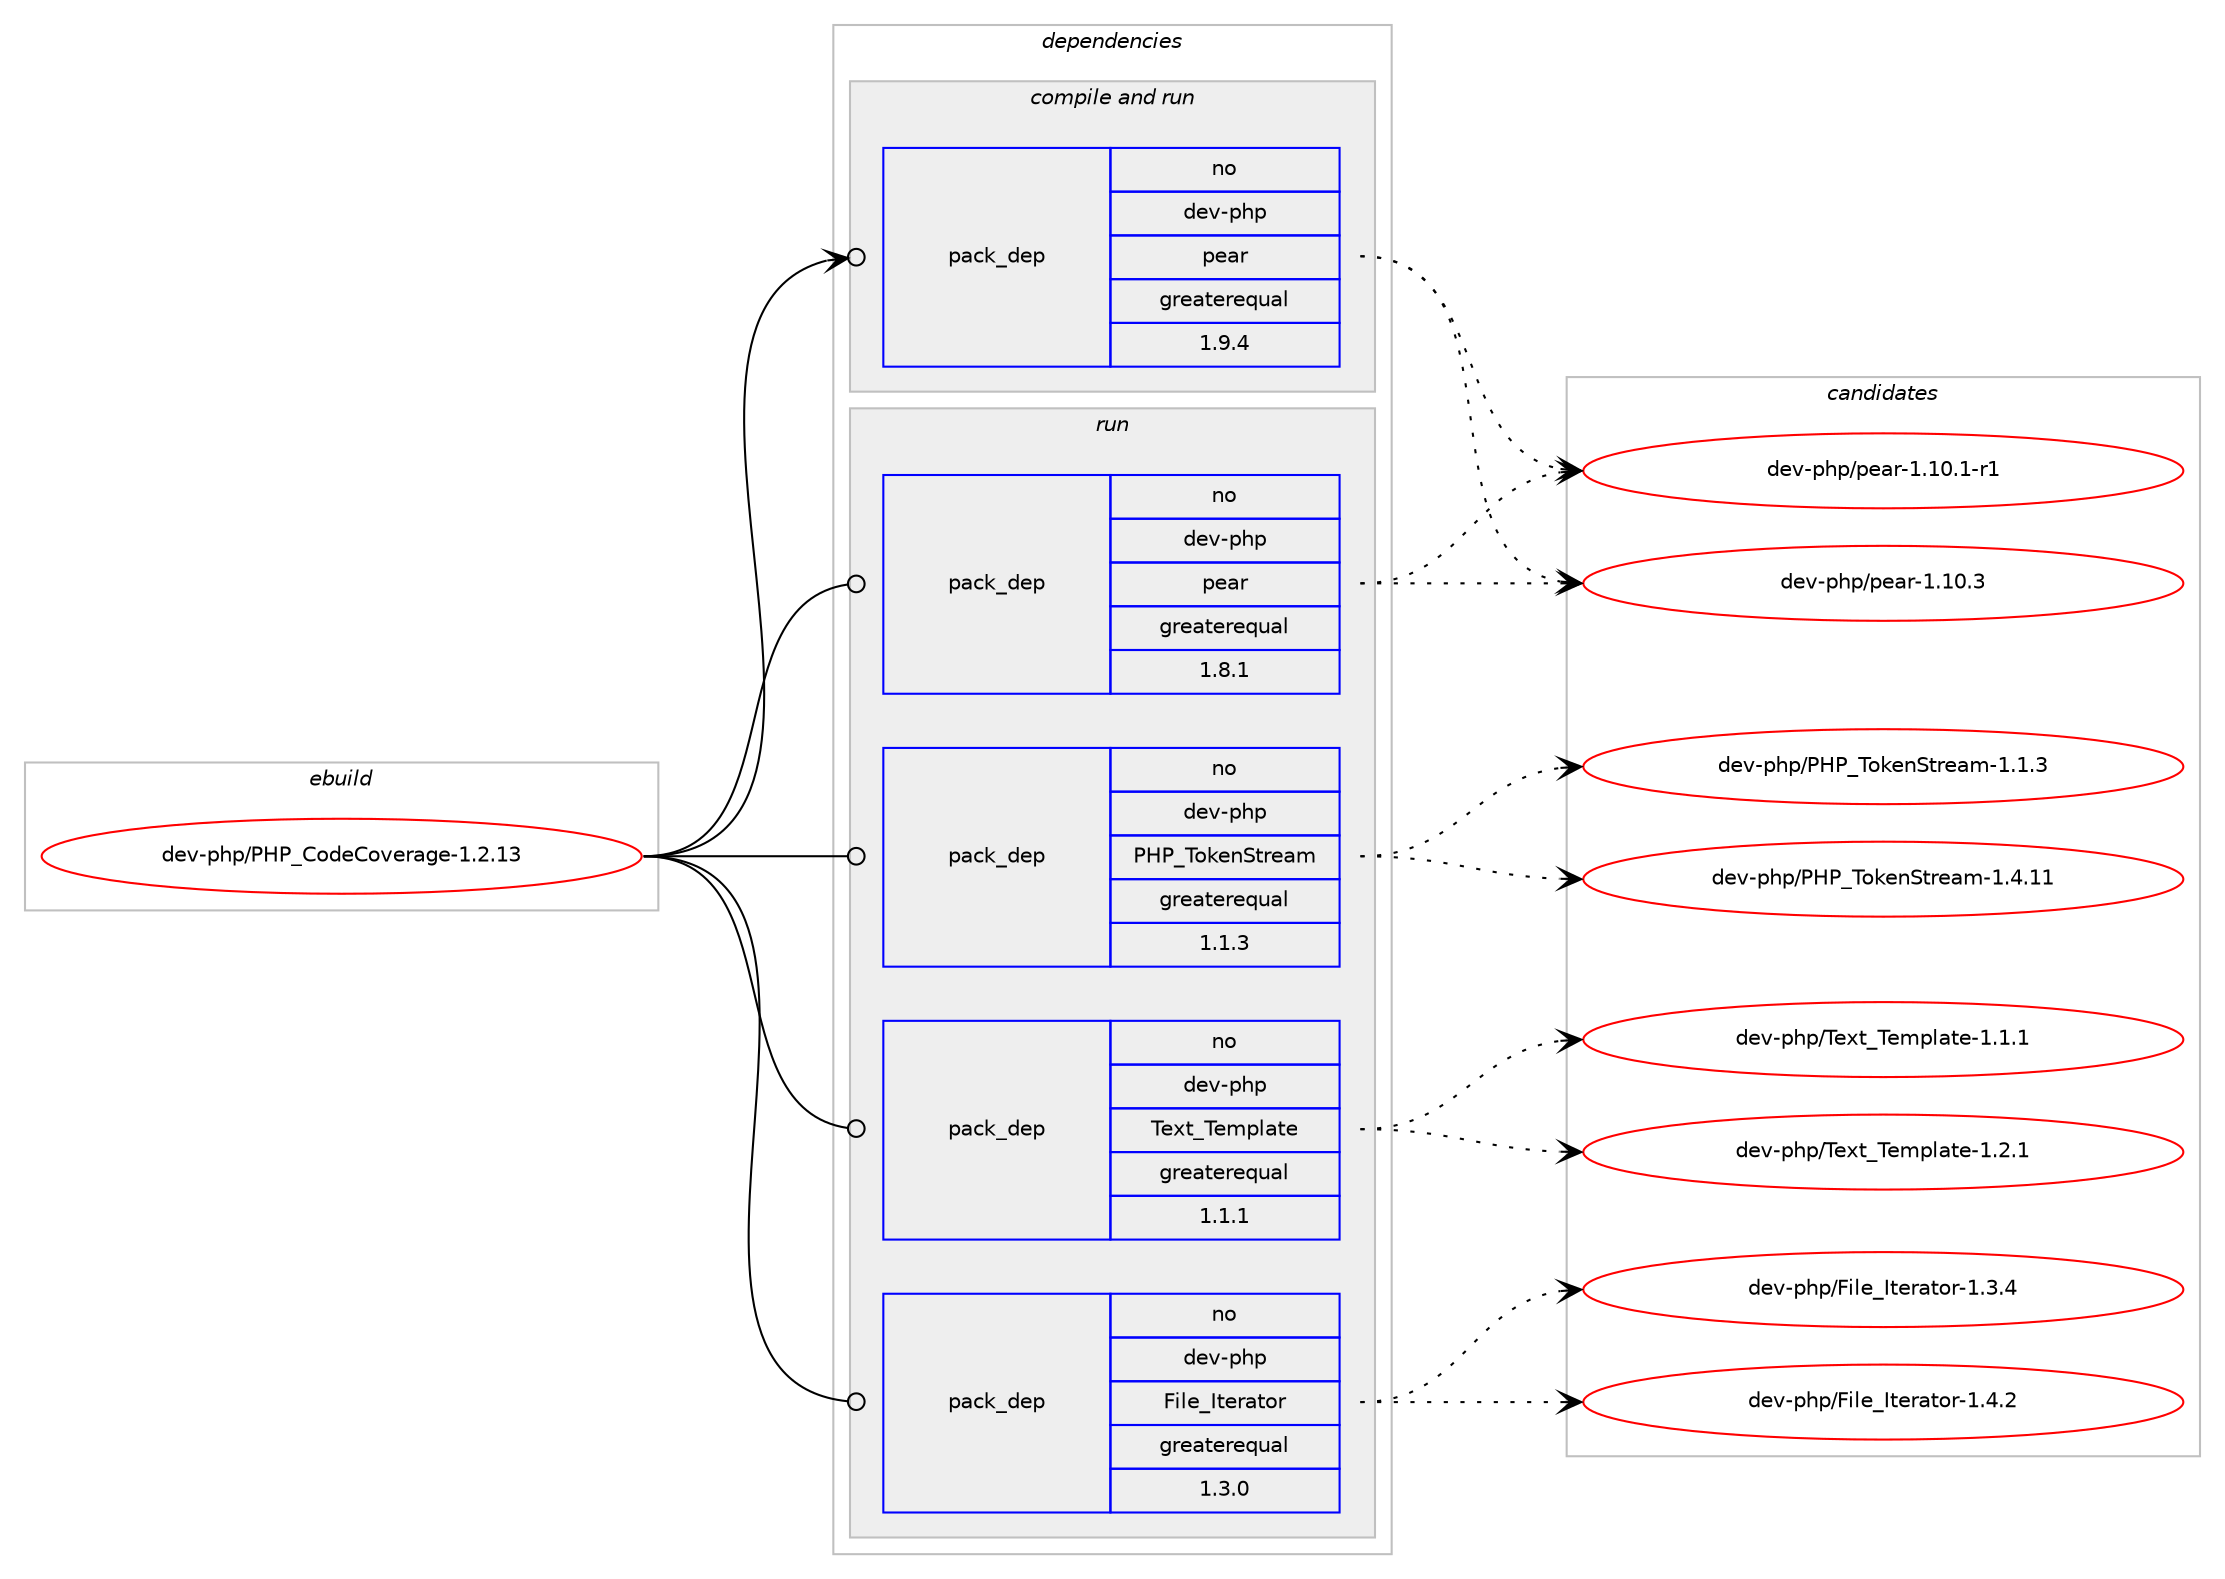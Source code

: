 digraph prolog {

# *************
# Graph options
# *************

newrank=true;
concentrate=true;
compound=true;
graph [rankdir=LR,fontname=Helvetica,fontsize=10,ranksep=1.5];#, ranksep=2.5, nodesep=0.2];
edge  [arrowhead=vee];
node  [fontname=Helvetica,fontsize=10];

# **********
# The ebuild
# **********

subgraph cluster_leftcol {
color=gray;
rank=same;
label=<<i>ebuild</i>>;
id [label="dev-php/PHP_CodeCoverage-1.2.13", color=red, width=4, href="../dev-php/PHP_CodeCoverage-1.2.13.svg"];
}

# ****************
# The dependencies
# ****************

subgraph cluster_midcol {
color=gray;
label=<<i>dependencies</i>>;
subgraph cluster_compile {
fillcolor="#eeeeee";
style=filled;
label=<<i>compile</i>>;
}
subgraph cluster_compileandrun {
fillcolor="#eeeeee";
style=filled;
label=<<i>compile and run</i>>;
subgraph pack110196 {
dependency142266 [label=<<TABLE BORDER="0" CELLBORDER="1" CELLSPACING="0" CELLPADDING="4" WIDTH="220"><TR><TD ROWSPAN="6" CELLPADDING="30">pack_dep</TD></TR><TR><TD WIDTH="110">no</TD></TR><TR><TD>dev-php</TD></TR><TR><TD>pear</TD></TR><TR><TD>greaterequal</TD></TR><TR><TD>1.9.4</TD></TR></TABLE>>, shape=none, color=blue];
}
id:e -> dependency142266:w [weight=20,style="solid",arrowhead="odotvee"];
}
subgraph cluster_run {
fillcolor="#eeeeee";
style=filled;
label=<<i>run</i>>;
subgraph pack110197 {
dependency142267 [label=<<TABLE BORDER="0" CELLBORDER="1" CELLSPACING="0" CELLPADDING="4" WIDTH="220"><TR><TD ROWSPAN="6" CELLPADDING="30">pack_dep</TD></TR><TR><TD WIDTH="110">no</TD></TR><TR><TD>dev-php</TD></TR><TR><TD>File_Iterator</TD></TR><TR><TD>greaterequal</TD></TR><TR><TD>1.3.0</TD></TR></TABLE>>, shape=none, color=blue];
}
id:e -> dependency142267:w [weight=20,style="solid",arrowhead="odot"];
subgraph pack110198 {
dependency142268 [label=<<TABLE BORDER="0" CELLBORDER="1" CELLSPACING="0" CELLPADDING="4" WIDTH="220"><TR><TD ROWSPAN="6" CELLPADDING="30">pack_dep</TD></TR><TR><TD WIDTH="110">no</TD></TR><TR><TD>dev-php</TD></TR><TR><TD>PHP_TokenStream</TD></TR><TR><TD>greaterequal</TD></TR><TR><TD>1.1.3</TD></TR></TABLE>>, shape=none, color=blue];
}
id:e -> dependency142268:w [weight=20,style="solid",arrowhead="odot"];
subgraph pack110199 {
dependency142269 [label=<<TABLE BORDER="0" CELLBORDER="1" CELLSPACING="0" CELLPADDING="4" WIDTH="220"><TR><TD ROWSPAN="6" CELLPADDING="30">pack_dep</TD></TR><TR><TD WIDTH="110">no</TD></TR><TR><TD>dev-php</TD></TR><TR><TD>Text_Template</TD></TR><TR><TD>greaterequal</TD></TR><TR><TD>1.1.1</TD></TR></TABLE>>, shape=none, color=blue];
}
id:e -> dependency142269:w [weight=20,style="solid",arrowhead="odot"];
subgraph pack110200 {
dependency142270 [label=<<TABLE BORDER="0" CELLBORDER="1" CELLSPACING="0" CELLPADDING="4" WIDTH="220"><TR><TD ROWSPAN="6" CELLPADDING="30">pack_dep</TD></TR><TR><TD WIDTH="110">no</TD></TR><TR><TD>dev-php</TD></TR><TR><TD>pear</TD></TR><TR><TD>greaterequal</TD></TR><TR><TD>1.8.1</TD></TR></TABLE>>, shape=none, color=blue];
}
id:e -> dependency142270:w [weight=20,style="solid",arrowhead="odot"];
}
}

# **************
# The candidates
# **************

subgraph cluster_choices {
rank=same;
color=gray;
label=<<i>candidates</i>>;

subgraph choice110196 {
color=black;
nodesep=1;
choice100101118451121041124711210197114454946494846494511449 [label="dev-php/pear-1.10.1-r1", color=red, width=4,href="../dev-php/pear-1.10.1-r1.svg"];
choice10010111845112104112471121019711445494649484651 [label="dev-php/pear-1.10.3", color=red, width=4,href="../dev-php/pear-1.10.3.svg"];
dependency142266:e -> choice100101118451121041124711210197114454946494846494511449:w [style=dotted,weight="100"];
dependency142266:e -> choice10010111845112104112471121019711445494649484651:w [style=dotted,weight="100"];
}
subgraph choice110197 {
color=black;
nodesep=1;
choice100101118451121041124770105108101957311610111497116111114454946514652 [label="dev-php/File_Iterator-1.3.4", color=red, width=4,href="../dev-php/File_Iterator-1.3.4.svg"];
choice100101118451121041124770105108101957311610111497116111114454946524650 [label="dev-php/File_Iterator-1.4.2", color=red, width=4,href="../dev-php/File_Iterator-1.4.2.svg"];
dependency142267:e -> choice100101118451121041124770105108101957311610111497116111114454946514652:w [style=dotted,weight="100"];
dependency142267:e -> choice100101118451121041124770105108101957311610111497116111114454946524650:w [style=dotted,weight="100"];
}
subgraph choice110198 {
color=black;
nodesep=1;
choice100101118451121041124780728095841111071011108311611410197109454946494651 [label="dev-php/PHP_TokenStream-1.1.3", color=red, width=4,href="../dev-php/PHP_TokenStream-1.1.3.svg"];
choice10010111845112104112478072809584111107101110831161141019710945494652464949 [label="dev-php/PHP_TokenStream-1.4.11", color=red, width=4,href="../dev-php/PHP_TokenStream-1.4.11.svg"];
dependency142268:e -> choice100101118451121041124780728095841111071011108311611410197109454946494651:w [style=dotted,weight="100"];
dependency142268:e -> choice10010111845112104112478072809584111107101110831161141019710945494652464949:w [style=dotted,weight="100"];
}
subgraph choice110199 {
color=black;
nodesep=1;
choice100101118451121041124784101120116958410110911210897116101454946494649 [label="dev-php/Text_Template-1.1.1", color=red, width=4,href="../dev-php/Text_Template-1.1.1.svg"];
choice100101118451121041124784101120116958410110911210897116101454946504649 [label="dev-php/Text_Template-1.2.1", color=red, width=4,href="../dev-php/Text_Template-1.2.1.svg"];
dependency142269:e -> choice100101118451121041124784101120116958410110911210897116101454946494649:w [style=dotted,weight="100"];
dependency142269:e -> choice100101118451121041124784101120116958410110911210897116101454946504649:w [style=dotted,weight="100"];
}
subgraph choice110200 {
color=black;
nodesep=1;
choice100101118451121041124711210197114454946494846494511449 [label="dev-php/pear-1.10.1-r1", color=red, width=4,href="../dev-php/pear-1.10.1-r1.svg"];
choice10010111845112104112471121019711445494649484651 [label="dev-php/pear-1.10.3", color=red, width=4,href="../dev-php/pear-1.10.3.svg"];
dependency142270:e -> choice100101118451121041124711210197114454946494846494511449:w [style=dotted,weight="100"];
dependency142270:e -> choice10010111845112104112471121019711445494649484651:w [style=dotted,weight="100"];
}
}

}

